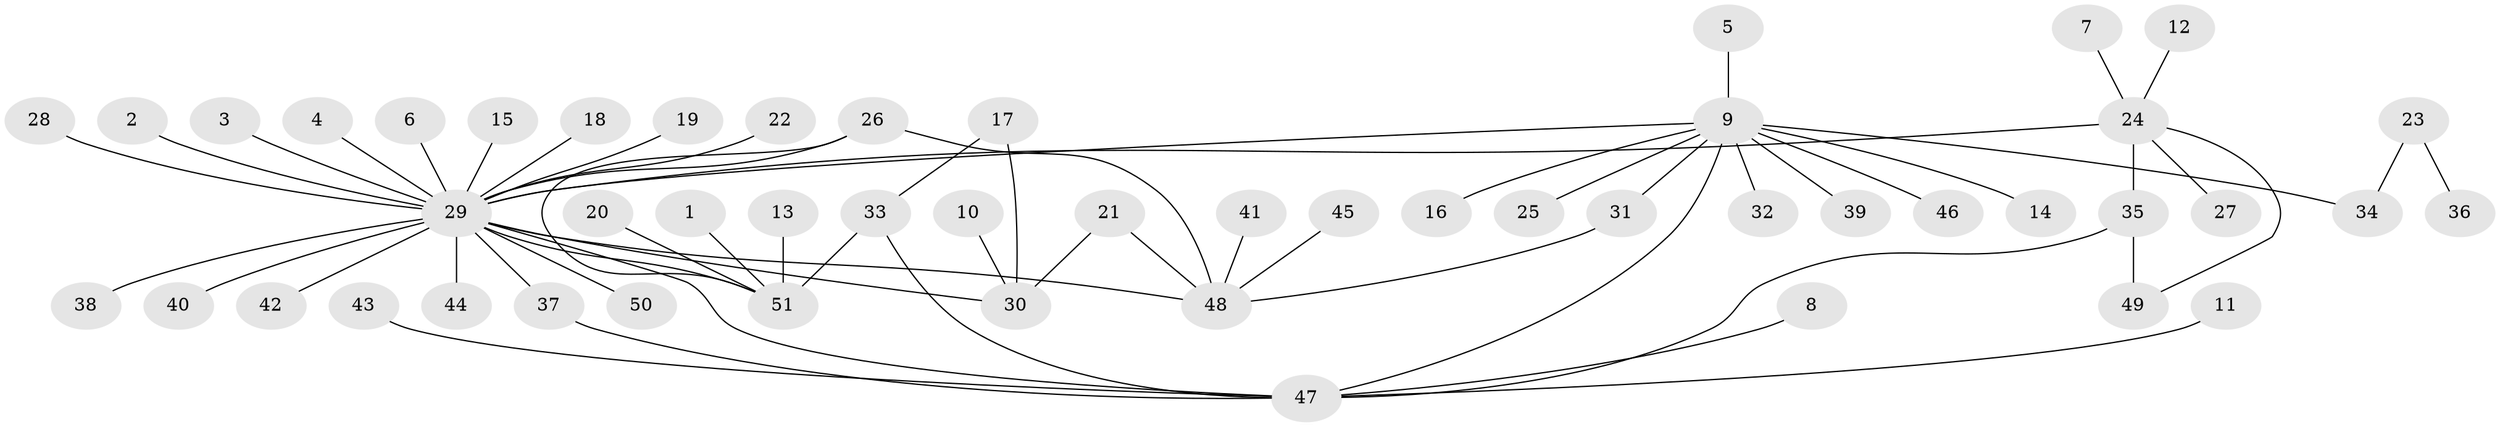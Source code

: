 // original degree distribution, {7: 0.009900990099009901, 30: 0.009900990099009901, 2: 0.12871287128712872, 4: 0.039603960396039604, 14: 0.009900990099009901, 10: 0.009900990099009901, 1: 0.6732673267326733, 5: 0.039603960396039604, 6: 0.009900990099009901, 9: 0.009900990099009901, 11: 0.009900990099009901, 3: 0.04950495049504951}
// Generated by graph-tools (version 1.1) at 2025/01/03/09/25 03:01:51]
// undirected, 51 vertices, 60 edges
graph export_dot {
graph [start="1"]
  node [color=gray90,style=filled];
  1;
  2;
  3;
  4;
  5;
  6;
  7;
  8;
  9;
  10;
  11;
  12;
  13;
  14;
  15;
  16;
  17;
  18;
  19;
  20;
  21;
  22;
  23;
  24;
  25;
  26;
  27;
  28;
  29;
  30;
  31;
  32;
  33;
  34;
  35;
  36;
  37;
  38;
  39;
  40;
  41;
  42;
  43;
  44;
  45;
  46;
  47;
  48;
  49;
  50;
  51;
  1 -- 51 [weight=1.0];
  2 -- 29 [weight=1.0];
  3 -- 29 [weight=1.0];
  4 -- 29 [weight=1.0];
  5 -- 9 [weight=1.0];
  6 -- 29 [weight=1.0];
  7 -- 24 [weight=1.0];
  8 -- 47 [weight=1.0];
  9 -- 14 [weight=1.0];
  9 -- 16 [weight=1.0];
  9 -- 25 [weight=1.0];
  9 -- 29 [weight=1.0];
  9 -- 31 [weight=1.0];
  9 -- 32 [weight=1.0];
  9 -- 34 [weight=1.0];
  9 -- 39 [weight=1.0];
  9 -- 46 [weight=1.0];
  9 -- 47 [weight=1.0];
  10 -- 30 [weight=1.0];
  11 -- 47 [weight=1.0];
  12 -- 24 [weight=1.0];
  13 -- 51 [weight=1.0];
  15 -- 29 [weight=1.0];
  17 -- 30 [weight=1.0];
  17 -- 33 [weight=1.0];
  18 -- 29 [weight=1.0];
  19 -- 29 [weight=1.0];
  20 -- 51 [weight=1.0];
  21 -- 30 [weight=1.0];
  21 -- 48 [weight=1.0];
  22 -- 29 [weight=1.0];
  23 -- 34 [weight=1.0];
  23 -- 36 [weight=1.0];
  24 -- 27 [weight=1.0];
  24 -- 29 [weight=2.0];
  24 -- 35 [weight=1.0];
  24 -- 49 [weight=1.0];
  26 -- 29 [weight=1.0];
  26 -- 48 [weight=1.0];
  26 -- 51 [weight=1.0];
  28 -- 29 [weight=1.0];
  29 -- 30 [weight=1.0];
  29 -- 37 [weight=1.0];
  29 -- 38 [weight=1.0];
  29 -- 40 [weight=1.0];
  29 -- 42 [weight=1.0];
  29 -- 44 [weight=1.0];
  29 -- 47 [weight=1.0];
  29 -- 48 [weight=1.0];
  29 -- 50 [weight=1.0];
  29 -- 51 [weight=1.0];
  31 -- 48 [weight=1.0];
  33 -- 47 [weight=1.0];
  33 -- 51 [weight=1.0];
  35 -- 47 [weight=1.0];
  35 -- 49 [weight=1.0];
  37 -- 47 [weight=1.0];
  41 -- 48 [weight=1.0];
  43 -- 47 [weight=1.0];
  45 -- 48 [weight=1.0];
}
